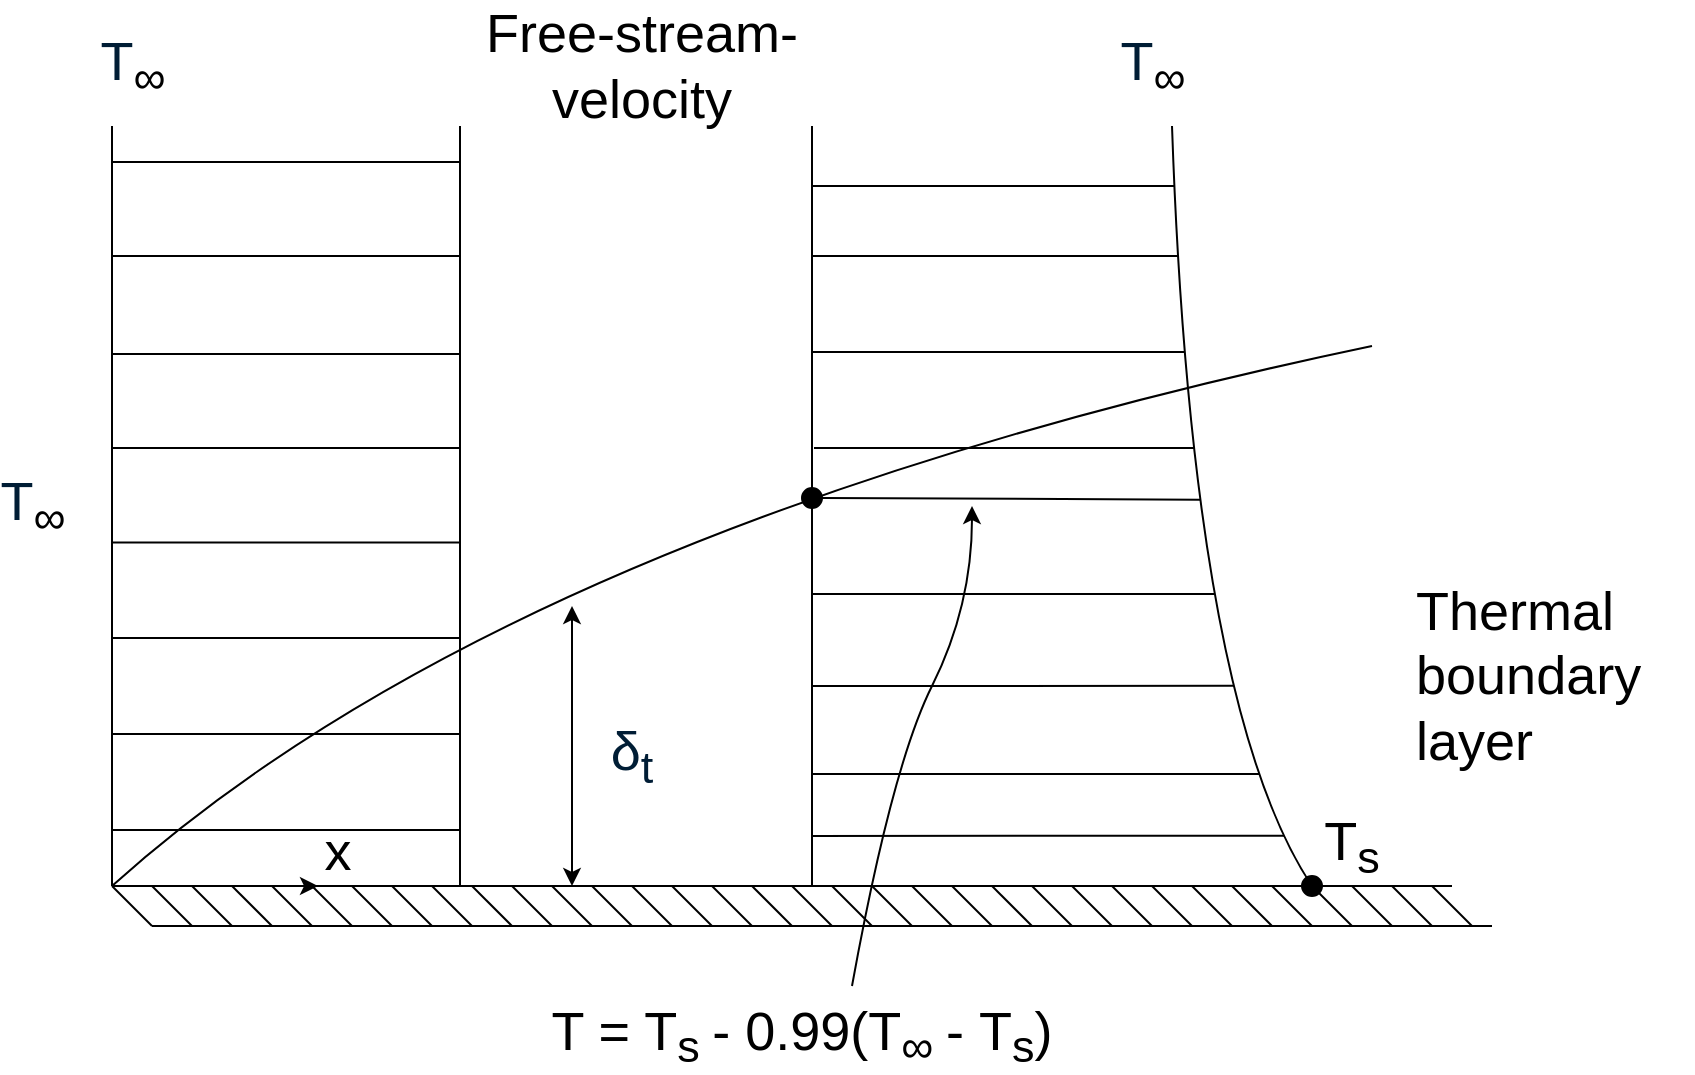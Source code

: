<mxfile version="26.2.8">
  <diagram name="Page-1" id="enkoXHK_hNl_OuBuf8Rj">
    <mxGraphModel dx="1276" dy="575" grid="0" gridSize="10" guides="1" tooltips="1" connect="1" arrows="1" fold="1" page="0" pageScale="1" pageWidth="827" pageHeight="1169" math="0" shadow="0">
      <root>
        <mxCell id="0" />
        <mxCell id="1" parent="0" />
        <mxCell id="KzNhbVtvtu-OdBiYRIAu-2" value="" style="endArrow=none;html=1;rounded=0;" parent="1" edge="1">
          <mxGeometry width="50" height="50" relative="1" as="geometry">
            <mxPoint x="40" y="680" as="sourcePoint" />
            <mxPoint x="40" y="300" as="targetPoint" />
          </mxGeometry>
        </mxCell>
        <mxCell id="KzNhbVtvtu-OdBiYRIAu-3" value="" style="endArrow=none;html=1;rounded=0;" parent="1" edge="1">
          <mxGeometry width="50" height="50" relative="1" as="geometry">
            <mxPoint x="214" y="680" as="sourcePoint" />
            <mxPoint x="214" y="300" as="targetPoint" />
          </mxGeometry>
        </mxCell>
        <mxCell id="KzNhbVtvtu-OdBiYRIAu-4" value="" style="endArrow=none;html=1;rounded=0;" parent="1" edge="1">
          <mxGeometry width="50" height="50" relative="1" as="geometry">
            <mxPoint x="40" y="680" as="sourcePoint" />
            <mxPoint x="710" y="680" as="targetPoint" />
          </mxGeometry>
        </mxCell>
        <mxCell id="KzNhbVtvtu-OdBiYRIAu-5" value="" style="endArrow=none;html=1;rounded=0;" parent="1" edge="1">
          <mxGeometry width="50" height="50" relative="1" as="geometry">
            <mxPoint x="60" y="700" as="sourcePoint" />
            <mxPoint x="730" y="700" as="targetPoint" />
          </mxGeometry>
        </mxCell>
        <mxCell id="KzNhbVtvtu-OdBiYRIAu-6" value="" style="endArrow=none;html=1;rounded=0;" parent="1" edge="1">
          <mxGeometry width="50" height="50" relative="1" as="geometry">
            <mxPoint x="40" y="680" as="sourcePoint" />
            <mxPoint x="60" y="700" as="targetPoint" />
          </mxGeometry>
        </mxCell>
        <mxCell id="KzNhbVtvtu-OdBiYRIAu-7" value="" style="endArrow=none;html=1;rounded=0;" parent="1" edge="1">
          <mxGeometry width="50" height="50" relative="1" as="geometry">
            <mxPoint x="60" y="680" as="sourcePoint" />
            <mxPoint x="80" y="700" as="targetPoint" />
          </mxGeometry>
        </mxCell>
        <mxCell id="KzNhbVtvtu-OdBiYRIAu-8" value="" style="endArrow=none;html=1;rounded=0;" parent="1" edge="1">
          <mxGeometry width="50" height="50" relative="1" as="geometry">
            <mxPoint x="80" y="680" as="sourcePoint" />
            <mxPoint x="100" y="700" as="targetPoint" />
          </mxGeometry>
        </mxCell>
        <mxCell id="KzNhbVtvtu-OdBiYRIAu-9" value="" style="endArrow=none;html=1;rounded=0;" parent="1" edge="1">
          <mxGeometry width="50" height="50" relative="1" as="geometry">
            <mxPoint x="100" y="680" as="sourcePoint" />
            <mxPoint x="120" y="700" as="targetPoint" />
          </mxGeometry>
        </mxCell>
        <mxCell id="KzNhbVtvtu-OdBiYRIAu-10" value="" style="endArrow=none;html=1;rounded=0;" parent="1" edge="1">
          <mxGeometry width="50" height="50" relative="1" as="geometry">
            <mxPoint x="120" y="680" as="sourcePoint" />
            <mxPoint x="140" y="700" as="targetPoint" />
          </mxGeometry>
        </mxCell>
        <mxCell id="KzNhbVtvtu-OdBiYRIAu-11" value="" style="endArrow=none;html=1;rounded=0;" parent="1" edge="1">
          <mxGeometry width="50" height="50" relative="1" as="geometry">
            <mxPoint x="140" y="680" as="sourcePoint" />
            <mxPoint x="160" y="700" as="targetPoint" />
          </mxGeometry>
        </mxCell>
        <mxCell id="KzNhbVtvtu-OdBiYRIAu-12" value="" style="endArrow=none;html=1;rounded=0;" parent="1" edge="1">
          <mxGeometry width="50" height="50" relative="1" as="geometry">
            <mxPoint x="160" y="680" as="sourcePoint" />
            <mxPoint x="180" y="700" as="targetPoint" />
          </mxGeometry>
        </mxCell>
        <mxCell id="KzNhbVtvtu-OdBiYRIAu-13" value="" style="endArrow=none;html=1;rounded=0;" parent="1" edge="1">
          <mxGeometry width="50" height="50" relative="1" as="geometry">
            <mxPoint x="180" y="680" as="sourcePoint" />
            <mxPoint x="200" y="700" as="targetPoint" />
          </mxGeometry>
        </mxCell>
        <mxCell id="KzNhbVtvtu-OdBiYRIAu-14" value="" style="endArrow=none;html=1;rounded=0;" parent="1" edge="1">
          <mxGeometry width="50" height="50" relative="1" as="geometry">
            <mxPoint x="200" y="680" as="sourcePoint" />
            <mxPoint x="220" y="700" as="targetPoint" />
          </mxGeometry>
        </mxCell>
        <mxCell id="KzNhbVtvtu-OdBiYRIAu-15" value="" style="endArrow=none;html=1;rounded=0;" parent="1" edge="1">
          <mxGeometry width="50" height="50" relative="1" as="geometry">
            <mxPoint x="220" y="680" as="sourcePoint" />
            <mxPoint x="240" y="700" as="targetPoint" />
          </mxGeometry>
        </mxCell>
        <mxCell id="KzNhbVtvtu-OdBiYRIAu-16" value="" style="endArrow=none;html=1;rounded=0;" parent="1" edge="1">
          <mxGeometry width="50" height="50" relative="1" as="geometry">
            <mxPoint x="240" y="680" as="sourcePoint" />
            <mxPoint x="260" y="700" as="targetPoint" />
          </mxGeometry>
        </mxCell>
        <mxCell id="KzNhbVtvtu-OdBiYRIAu-17" value="" style="endArrow=none;html=1;rounded=0;" parent="1" edge="1">
          <mxGeometry width="50" height="50" relative="1" as="geometry">
            <mxPoint x="260" y="680" as="sourcePoint" />
            <mxPoint x="280" y="700" as="targetPoint" />
          </mxGeometry>
        </mxCell>
        <mxCell id="KzNhbVtvtu-OdBiYRIAu-18" value="" style="endArrow=none;html=1;rounded=0;" parent="1" edge="1">
          <mxGeometry width="50" height="50" relative="1" as="geometry">
            <mxPoint x="280" y="680" as="sourcePoint" />
            <mxPoint x="300" y="700" as="targetPoint" />
          </mxGeometry>
        </mxCell>
        <mxCell id="KzNhbVtvtu-OdBiYRIAu-19" value="" style="endArrow=none;html=1;rounded=0;" parent="1" edge="1">
          <mxGeometry width="50" height="50" relative="1" as="geometry">
            <mxPoint x="300" y="680" as="sourcePoint" />
            <mxPoint x="320" y="700" as="targetPoint" />
          </mxGeometry>
        </mxCell>
        <mxCell id="KzNhbVtvtu-OdBiYRIAu-20" value="" style="endArrow=none;html=1;rounded=0;" parent="1" edge="1">
          <mxGeometry width="50" height="50" relative="1" as="geometry">
            <mxPoint x="320" y="680" as="sourcePoint" />
            <mxPoint x="340" y="700" as="targetPoint" />
          </mxGeometry>
        </mxCell>
        <mxCell id="KzNhbVtvtu-OdBiYRIAu-21" value="" style="endArrow=none;html=1;rounded=0;" parent="1" edge="1">
          <mxGeometry width="50" height="50" relative="1" as="geometry">
            <mxPoint x="340" y="680" as="sourcePoint" />
            <mxPoint x="360" y="700" as="targetPoint" />
          </mxGeometry>
        </mxCell>
        <mxCell id="KzNhbVtvtu-OdBiYRIAu-22" value="" style="endArrow=none;html=1;rounded=0;" parent="1" edge="1">
          <mxGeometry width="50" height="50" relative="1" as="geometry">
            <mxPoint x="360" y="680" as="sourcePoint" />
            <mxPoint x="380" y="700" as="targetPoint" />
          </mxGeometry>
        </mxCell>
        <mxCell id="KzNhbVtvtu-OdBiYRIAu-23" value="" style="endArrow=none;html=1;rounded=0;" parent="1" edge="1">
          <mxGeometry width="50" height="50" relative="1" as="geometry">
            <mxPoint x="380" y="680" as="sourcePoint" />
            <mxPoint x="400" y="700" as="targetPoint" />
          </mxGeometry>
        </mxCell>
        <mxCell id="KzNhbVtvtu-OdBiYRIAu-24" value="" style="endArrow=none;html=1;rounded=0;" parent="1" edge="1">
          <mxGeometry width="50" height="50" relative="1" as="geometry">
            <mxPoint x="400" y="680" as="sourcePoint" />
            <mxPoint x="420" y="700" as="targetPoint" />
          </mxGeometry>
        </mxCell>
        <mxCell id="KzNhbVtvtu-OdBiYRIAu-25" value="" style="endArrow=none;html=1;rounded=0;" parent="1" edge="1">
          <mxGeometry width="50" height="50" relative="1" as="geometry">
            <mxPoint x="420" y="680" as="sourcePoint" />
            <mxPoint x="440" y="700" as="targetPoint" />
          </mxGeometry>
        </mxCell>
        <mxCell id="KzNhbVtvtu-OdBiYRIAu-26" value="" style="endArrow=none;html=1;rounded=0;" parent="1" edge="1">
          <mxGeometry width="50" height="50" relative="1" as="geometry">
            <mxPoint x="440" y="680" as="sourcePoint" />
            <mxPoint x="460" y="700" as="targetPoint" />
          </mxGeometry>
        </mxCell>
        <mxCell id="KzNhbVtvtu-OdBiYRIAu-27" value="" style="endArrow=none;html=1;rounded=0;" parent="1" edge="1">
          <mxGeometry width="50" height="50" relative="1" as="geometry">
            <mxPoint x="460" y="680" as="sourcePoint" />
            <mxPoint x="480" y="700" as="targetPoint" />
          </mxGeometry>
        </mxCell>
        <mxCell id="KzNhbVtvtu-OdBiYRIAu-28" value="" style="endArrow=none;html=1;rounded=0;" parent="1" edge="1">
          <mxGeometry width="50" height="50" relative="1" as="geometry">
            <mxPoint x="480" y="680" as="sourcePoint" />
            <mxPoint x="500" y="700" as="targetPoint" />
          </mxGeometry>
        </mxCell>
        <mxCell id="KzNhbVtvtu-OdBiYRIAu-29" value="" style="endArrow=none;html=1;rounded=0;" parent="1" edge="1">
          <mxGeometry width="50" height="50" relative="1" as="geometry">
            <mxPoint x="500" y="680" as="sourcePoint" />
            <mxPoint x="520" y="700" as="targetPoint" />
          </mxGeometry>
        </mxCell>
        <mxCell id="KzNhbVtvtu-OdBiYRIAu-30" value="" style="endArrow=none;html=1;rounded=0;" parent="1" edge="1">
          <mxGeometry width="50" height="50" relative="1" as="geometry">
            <mxPoint x="520" y="680" as="sourcePoint" />
            <mxPoint x="540" y="700" as="targetPoint" />
          </mxGeometry>
        </mxCell>
        <mxCell id="KzNhbVtvtu-OdBiYRIAu-31" value="" style="endArrow=none;html=1;rounded=0;" parent="1" edge="1">
          <mxGeometry width="50" height="50" relative="1" as="geometry">
            <mxPoint x="540" y="680" as="sourcePoint" />
            <mxPoint x="560" y="700" as="targetPoint" />
          </mxGeometry>
        </mxCell>
        <mxCell id="KzNhbVtvtu-OdBiYRIAu-32" value="" style="endArrow=none;html=1;rounded=0;" parent="1" edge="1">
          <mxGeometry width="50" height="50" relative="1" as="geometry">
            <mxPoint x="560" y="680" as="sourcePoint" />
            <mxPoint x="580" y="700" as="targetPoint" />
          </mxGeometry>
        </mxCell>
        <mxCell id="KzNhbVtvtu-OdBiYRIAu-33" value="" style="endArrow=none;html=1;rounded=0;" parent="1" edge="1">
          <mxGeometry width="50" height="50" relative="1" as="geometry">
            <mxPoint x="580" y="680" as="sourcePoint" />
            <mxPoint x="600" y="700" as="targetPoint" />
          </mxGeometry>
        </mxCell>
        <mxCell id="KzNhbVtvtu-OdBiYRIAu-34" value="" style="endArrow=none;html=1;rounded=0;" parent="1" edge="1">
          <mxGeometry width="50" height="50" relative="1" as="geometry">
            <mxPoint x="600" y="680" as="sourcePoint" />
            <mxPoint x="620" y="700" as="targetPoint" />
          </mxGeometry>
        </mxCell>
        <mxCell id="KzNhbVtvtu-OdBiYRIAu-35" value="" style="endArrow=none;html=1;rounded=0;" parent="1" edge="1">
          <mxGeometry width="50" height="50" relative="1" as="geometry">
            <mxPoint x="620" y="680" as="sourcePoint" />
            <mxPoint x="640" y="700" as="targetPoint" />
          </mxGeometry>
        </mxCell>
        <mxCell id="KzNhbVtvtu-OdBiYRIAu-36" value="" style="endArrow=none;html=1;rounded=0;" parent="1" edge="1">
          <mxGeometry width="50" height="50" relative="1" as="geometry">
            <mxPoint x="640" y="680" as="sourcePoint" />
            <mxPoint x="660" y="700" as="targetPoint" />
          </mxGeometry>
        </mxCell>
        <mxCell id="KzNhbVtvtu-OdBiYRIAu-37" value="" style="endArrow=none;html=1;rounded=0;" parent="1" edge="1">
          <mxGeometry width="50" height="50" relative="1" as="geometry">
            <mxPoint x="660" y="680" as="sourcePoint" />
            <mxPoint x="680" y="700" as="targetPoint" />
          </mxGeometry>
        </mxCell>
        <mxCell id="KzNhbVtvtu-OdBiYRIAu-38" value="" style="endArrow=none;html=1;rounded=0;" parent="1" edge="1">
          <mxGeometry width="50" height="50" relative="1" as="geometry">
            <mxPoint x="680" y="680" as="sourcePoint" />
            <mxPoint x="700" y="700" as="targetPoint" />
          </mxGeometry>
        </mxCell>
        <mxCell id="KzNhbVtvtu-OdBiYRIAu-39" value="" style="endArrow=none;html=1;rounded=0;" parent="1" edge="1">
          <mxGeometry width="50" height="50" relative="1" as="geometry">
            <mxPoint x="700" y="680" as="sourcePoint" />
            <mxPoint x="720" y="700" as="targetPoint" />
          </mxGeometry>
        </mxCell>
        <mxCell id="KzNhbVtvtu-OdBiYRIAu-41" value="" style="endArrow=none;html=1;rounded=0;" parent="1" edge="1">
          <mxGeometry width="50" height="50" relative="1" as="geometry">
            <mxPoint x="40" y="318" as="sourcePoint" />
            <mxPoint x="214" y="318" as="targetPoint" />
          </mxGeometry>
        </mxCell>
        <mxCell id="KzNhbVtvtu-OdBiYRIAu-42" value="" style="endArrow=none;html=1;rounded=0;" parent="1" edge="1">
          <mxGeometry width="50" height="50" relative="1" as="geometry">
            <mxPoint x="40" y="365" as="sourcePoint" />
            <mxPoint x="214" y="365" as="targetPoint" />
          </mxGeometry>
        </mxCell>
        <mxCell id="KzNhbVtvtu-OdBiYRIAu-43" value="" style="endArrow=none;html=1;rounded=0;" parent="1" edge="1">
          <mxGeometry width="50" height="50" relative="1" as="geometry">
            <mxPoint x="40" y="414" as="sourcePoint" />
            <mxPoint x="214" y="414" as="targetPoint" />
          </mxGeometry>
        </mxCell>
        <mxCell id="KzNhbVtvtu-OdBiYRIAu-44" value="" style="endArrow=none;html=1;rounded=0;" parent="1" edge="1">
          <mxGeometry width="50" height="50" relative="1" as="geometry">
            <mxPoint x="40" y="461" as="sourcePoint" />
            <mxPoint x="214" y="461" as="targetPoint" />
          </mxGeometry>
        </mxCell>
        <mxCell id="KzNhbVtvtu-OdBiYRIAu-45" value="" style="endArrow=none;html=1;rounded=0;" parent="1" edge="1">
          <mxGeometry width="50" height="50" relative="1" as="geometry">
            <mxPoint x="40" y="508.26" as="sourcePoint" />
            <mxPoint x="214" y="508.26" as="targetPoint" />
          </mxGeometry>
        </mxCell>
        <mxCell id="KzNhbVtvtu-OdBiYRIAu-46" value="" style="endArrow=none;html=1;rounded=0;" parent="1" edge="1">
          <mxGeometry width="50" height="50" relative="1" as="geometry">
            <mxPoint x="40" y="556" as="sourcePoint" />
            <mxPoint x="214" y="556" as="targetPoint" />
          </mxGeometry>
        </mxCell>
        <mxCell id="KzNhbVtvtu-OdBiYRIAu-47" value="" style="endArrow=none;html=1;rounded=0;" parent="1" edge="1">
          <mxGeometry width="50" height="50" relative="1" as="geometry">
            <mxPoint x="40" y="604" as="sourcePoint" />
            <mxPoint x="214" y="604" as="targetPoint" />
          </mxGeometry>
        </mxCell>
        <mxCell id="KzNhbVtvtu-OdBiYRIAu-48" value="" style="endArrow=none;html=1;rounded=0;" parent="1" edge="1">
          <mxGeometry width="50" height="50" relative="1" as="geometry">
            <mxPoint x="40" y="652" as="sourcePoint" />
            <mxPoint x="214" y="652" as="targetPoint" />
          </mxGeometry>
        </mxCell>
        <mxCell id="KzNhbVtvtu-OdBiYRIAu-50" value="" style="endArrow=none;html=1;rounded=0;" parent="1" source="BpvmpLQq6f-2YsPC9vpn-24" edge="1">
          <mxGeometry width="50" height="50" relative="1" as="geometry">
            <mxPoint x="390" y="680" as="sourcePoint" />
            <mxPoint x="390" y="300" as="targetPoint" />
          </mxGeometry>
        </mxCell>
        <mxCell id="KzNhbVtvtu-OdBiYRIAu-51" value="" style="endArrow=classic;startArrow=classic;html=1;rounded=0;" parent="1" edge="1">
          <mxGeometry width="50" height="50" relative="1" as="geometry">
            <mxPoint x="270" y="680" as="sourcePoint" />
            <mxPoint x="270" y="540" as="targetPoint" />
          </mxGeometry>
        </mxCell>
        <mxCell id="KzNhbVtvtu-OdBiYRIAu-53" value="&lt;font style=&quot;font-size: 27px;&quot;&gt;&lt;span style=&quot;color: rgb(0, 29, 53); font-family: &amp;quot;Google Sans&amp;quot;, Arial, sans-serif; text-align: start; text-wrap-mode: wrap;&quot;&gt;&lt;font style=&quot;&quot;&gt;T&lt;/font&gt;&lt;/span&gt;&lt;sub&gt;∞&lt;/sub&gt;&lt;/font&gt;" style="edgeLabel;html=1;align=center;verticalAlign=middle;resizable=0;points=[];" parent="1" vertex="1" connectable="0">
          <mxGeometry y="489.996" as="geometry" />
        </mxCell>
        <mxCell id="BpvmpLQq6f-2YsPC9vpn-2" value="&lt;font style=&quot;font-size: 27px;&quot;&gt;&lt;span style=&quot;color: rgb(0, 29, 53); font-family: &amp;quot;Google Sans&amp;quot;, Arial, sans-serif; text-align: start; text-wrap-mode: wrap;&quot;&gt;&lt;font style=&quot;&quot;&gt;T&lt;/font&gt;&lt;/span&gt;&lt;sub&gt;∞&lt;/sub&gt;&lt;/font&gt;" style="edgeLabel;html=1;align=center;verticalAlign=middle;resizable=0;points=[];" parent="1" vertex="1" connectable="0">
          <mxGeometry x="560" y="269.996" as="geometry" />
        </mxCell>
        <mxCell id="BpvmpLQq6f-2YsPC9vpn-3" value="&lt;font style=&quot;font-size: 27px;&quot;&gt;&lt;span style=&quot;color: rgb(0, 29, 53); font-family: &amp;quot;Google Sans&amp;quot;, Arial, sans-serif; text-align: start; text-wrap-mode: wrap;&quot;&gt;&lt;font style=&quot;&quot;&gt;T&lt;/font&gt;&lt;/span&gt;&lt;sub&gt;∞&lt;/sub&gt;&lt;/font&gt;" style="edgeLabel;html=1;align=center;verticalAlign=middle;resizable=0;points=[];" parent="1" vertex="1" connectable="0">
          <mxGeometry x="50" y="269.996" as="geometry" />
        </mxCell>
        <mxCell id="BpvmpLQq6f-2YsPC9vpn-5" value="&lt;font style=&quot;font-size: 27px; color: rgb(0, 0, 0);&quot;&gt;&lt;span style=&quot;font-family: &amp;quot;Google Sans&amp;quot;, Arial, sans-serif; text-align: start; background-color: rgb(255, 255, 255);&quot;&gt;&lt;font&gt;T = T&lt;/font&gt;&lt;/span&gt;&lt;sub style=&quot;text-wrap-mode: nowrap; background-color: rgb(255, 255, 255);&quot;&gt;s&amp;nbsp;&lt;/sub&gt;&lt;span style=&quot;font-family: &amp;quot;Google Sans&amp;quot;, Arial, sans-serif; text-align: start; background-color: rgb(255, 255, 255);&quot;&gt;-&amp;nbsp;&lt;/span&gt;&lt;span style=&quot;font-family: &amp;quot;Google Sans&amp;quot;, Arial, sans-serif; text-align: start; background-color: rgb(255, 255, 255);&quot;&gt;0.99(T&lt;/span&gt;&lt;sub style=&quot;text-wrap-mode: nowrap; background-color: rgb(255, 255, 255);&quot;&gt;∞&amp;nbsp;&lt;/sub&gt;&lt;span style=&quot;font-family: &amp;quot;Google Sans&amp;quot;, Arial, sans-serif; text-align: start; background-color: rgb(255, 255, 255);&quot;&gt;-&amp;nbsp;&lt;/span&gt;&lt;span style=&quot;font-family: &amp;quot;Google Sans&amp;quot;, Arial, sans-serif; text-align: start; background-color: rgb(255, 255, 255);&quot;&gt;T&lt;/span&gt;&lt;sub style=&quot;text-wrap-mode: nowrap; background-color: rgb(255, 255, 255);&quot;&gt;s&lt;/sub&gt;&lt;span style=&quot;font-family: &amp;quot;Google Sans&amp;quot;, Arial, sans-serif; text-align: start; background-color: rgb(255, 255, 255);&quot;&gt;)&lt;/span&gt;&lt;/font&gt;" style="text;html=1;align=center;verticalAlign=middle;whiteSpace=wrap;rounded=0;" parent="1" vertex="1">
          <mxGeometry x="200" y="740" width="370" height="30" as="geometry" />
        </mxCell>
        <mxCell id="BpvmpLQq6f-2YsPC9vpn-6" value="&lt;font style=&quot;font-size: 27px;&quot;&gt;Free-stream-velocity&lt;/font&gt;" style="text;html=1;align=center;verticalAlign=middle;whiteSpace=wrap;rounded=0;" parent="1" vertex="1">
          <mxGeometry x="190" y="255" width="230" height="30" as="geometry" />
        </mxCell>
        <mxCell id="BpvmpLQq6f-2YsPC9vpn-7" value="&lt;font style=&quot;font-size: 27px;&quot;&gt;Thermal&lt;/font&gt;&lt;div&gt;&lt;font style=&quot;font-size: 27px;&quot;&gt;boundary&lt;/font&gt;&lt;/div&gt;&lt;div&gt;&lt;font style=&quot;font-size: 27px;&quot;&gt;layer&lt;/font&gt;&lt;/div&gt;" style="text;html=1;align=left;verticalAlign=middle;whiteSpace=wrap;rounded=0;" parent="1" vertex="1">
          <mxGeometry x="690" y="510" width="140" height="130" as="geometry" />
        </mxCell>
        <mxCell id="BpvmpLQq6f-2YsPC9vpn-8" value="&lt;font style=&quot;font-size: 27px;&quot;&gt;T&lt;sub&gt;s&lt;/sub&gt;&lt;/font&gt;" style="text;html=1;align=center;verticalAlign=middle;whiteSpace=wrap;rounded=0;" parent="1" vertex="1">
          <mxGeometry x="630" y="645" width="60" height="30" as="geometry" />
        </mxCell>
        <mxCell id="BpvmpLQq6f-2YsPC9vpn-10" value="&lt;span style=&quot;color: rgb(0, 29, 53); font-family: &amp;quot;Google Sans&amp;quot;, Arial, sans-serif; font-size: 27px; text-align: start;&quot;&gt;δ&lt;sub&gt;t&lt;/sub&gt;&lt;/span&gt;" style="text;html=1;align=center;verticalAlign=middle;whiteSpace=wrap;rounded=0;" parent="1" vertex="1">
          <mxGeometry x="270" y="600" width="60" height="30" as="geometry" />
        </mxCell>
        <mxCell id="BpvmpLQq6f-2YsPC9vpn-11" value="" style="endArrow=none;html=1;rounded=0;curved=1;" parent="1" edge="1">
          <mxGeometry width="50" height="50" relative="1" as="geometry">
            <mxPoint x="40" y="680" as="sourcePoint" />
            <mxPoint x="670" y="410" as="targetPoint" />
            <Array as="points">
              <mxPoint x="240" y="500" />
            </Array>
          </mxGeometry>
        </mxCell>
        <mxCell id="BpvmpLQq6f-2YsPC9vpn-12" value="" style="endArrow=none;html=1;rounded=0;curved=1;" parent="1" edge="1">
          <mxGeometry width="50" height="50" relative="1" as="geometry">
            <mxPoint x="640" y="680" as="sourcePoint" />
            <mxPoint x="570" y="300" as="targetPoint" />
            <Array as="points">
              <mxPoint x="580" y="590" />
            </Array>
          </mxGeometry>
        </mxCell>
        <mxCell id="BpvmpLQq6f-2YsPC9vpn-14" value="" style="endArrow=none;html=1;rounded=0;" parent="1" edge="1">
          <mxGeometry width="50" height="50" relative="1" as="geometry">
            <mxPoint x="390" y="330" as="sourcePoint" />
            <mxPoint x="571" y="330" as="targetPoint" />
          </mxGeometry>
        </mxCell>
        <mxCell id="BpvmpLQq6f-2YsPC9vpn-15" value="" style="endArrow=none;html=1;rounded=0;" parent="1" edge="1">
          <mxGeometry width="50" height="50" relative="1" as="geometry">
            <mxPoint x="390" y="365" as="sourcePoint" />
            <mxPoint x="573" y="365" as="targetPoint" />
          </mxGeometry>
        </mxCell>
        <mxCell id="BpvmpLQq6f-2YsPC9vpn-16" value="" style="endArrow=none;html=1;rounded=0;" parent="1" edge="1">
          <mxGeometry width="50" height="50" relative="1" as="geometry">
            <mxPoint x="390" y="413" as="sourcePoint" />
            <mxPoint x="576" y="413" as="targetPoint" />
          </mxGeometry>
        </mxCell>
        <mxCell id="BpvmpLQq6f-2YsPC9vpn-17" value="" style="endArrow=none;html=1;rounded=0;" parent="1" edge="1">
          <mxGeometry width="50" height="50" relative="1" as="geometry">
            <mxPoint x="391" y="461" as="sourcePoint" />
            <mxPoint x="581" y="461" as="targetPoint" />
          </mxGeometry>
        </mxCell>
        <mxCell id="BpvmpLQq6f-2YsPC9vpn-18" value="" style="endArrow=none;html=1;rounded=0;exitX=1;exitY=0.5;exitDx=0;exitDy=0;" parent="1" source="BpvmpLQq6f-2YsPC9vpn-24" edge="1">
          <mxGeometry width="50" height="50" relative="1" as="geometry">
            <mxPoint x="416" y="487" as="sourcePoint" />
            <mxPoint x="584" y="486.84" as="targetPoint" />
          </mxGeometry>
        </mxCell>
        <mxCell id="BpvmpLQq6f-2YsPC9vpn-19" value="" style="endArrow=none;html=1;rounded=0;" parent="1" edge="1">
          <mxGeometry width="50" height="50" relative="1" as="geometry">
            <mxPoint x="390" y="534" as="sourcePoint" />
            <mxPoint x="591" y="534" as="targetPoint" />
          </mxGeometry>
        </mxCell>
        <mxCell id="BpvmpLQq6f-2YsPC9vpn-20" value="" style="endArrow=none;html=1;rounded=0;" parent="1" edge="1">
          <mxGeometry width="50" height="50" relative="1" as="geometry">
            <mxPoint x="390" y="580" as="sourcePoint" />
            <mxPoint x="601" y="579.92" as="targetPoint" />
          </mxGeometry>
        </mxCell>
        <mxCell id="BpvmpLQq6f-2YsPC9vpn-21" value="" style="endArrow=none;html=1;rounded=0;" parent="1" edge="1">
          <mxGeometry width="50" height="50" relative="1" as="geometry">
            <mxPoint x="390" y="624" as="sourcePoint" />
            <mxPoint x="614" y="624" as="targetPoint" />
          </mxGeometry>
        </mxCell>
        <mxCell id="BpvmpLQq6f-2YsPC9vpn-22" value="" style="endArrow=none;html=1;rounded=0;" parent="1" edge="1">
          <mxGeometry width="50" height="50" relative="1" as="geometry">
            <mxPoint x="390" y="655" as="sourcePoint" />
            <mxPoint x="626" y="654.83" as="targetPoint" />
          </mxGeometry>
        </mxCell>
        <mxCell id="BpvmpLQq6f-2YsPC9vpn-23" value="" style="endArrow=classic;html=1;rounded=0;curved=1;" parent="1" edge="1">
          <mxGeometry width="50" height="50" relative="1" as="geometry">
            <mxPoint x="410" y="730" as="sourcePoint" />
            <mxPoint x="470" y="490" as="targetPoint" />
            <Array as="points">
              <mxPoint x="430" y="620" />
              <mxPoint x="470" y="540" />
            </Array>
          </mxGeometry>
        </mxCell>
        <mxCell id="BpvmpLQq6f-2YsPC9vpn-25" value="" style="endArrow=none;html=1;rounded=0;" parent="1" target="BpvmpLQq6f-2YsPC9vpn-24" edge="1">
          <mxGeometry width="50" height="50" relative="1" as="geometry">
            <mxPoint x="390" y="680" as="sourcePoint" />
            <mxPoint x="390" y="300" as="targetPoint" />
          </mxGeometry>
        </mxCell>
        <mxCell id="BpvmpLQq6f-2YsPC9vpn-24" value="" style="ellipse;whiteSpace=wrap;html=1;aspect=fixed;fillColor=#000000;" parent="1" vertex="1">
          <mxGeometry x="385" y="481" width="10" height="10" as="geometry" />
        </mxCell>
        <mxCell id="BpvmpLQq6f-2YsPC9vpn-26" value="" style="ellipse;whiteSpace=wrap;html=1;aspect=fixed;fillColor=#000000;" parent="1" vertex="1">
          <mxGeometry x="635" y="675" width="10" height="10" as="geometry" />
        </mxCell>
        <mxCell id="BpvmpLQq6f-2YsPC9vpn-27" value="" style="endArrow=classic;html=1;rounded=0;" parent="1" edge="1">
          <mxGeometry width="50" height="50" relative="1" as="geometry">
            <mxPoint x="40" y="680" as="sourcePoint" />
            <mxPoint x="143" y="680" as="targetPoint" />
          </mxGeometry>
        </mxCell>
        <mxCell id="BpvmpLQq6f-2YsPC9vpn-29" value="" style="endArrow=none;html=1;rounded=0;" parent="1" edge="1">
          <mxGeometry width="50" height="50" relative="1" as="geometry">
            <mxPoint x="40" y="652" as="sourcePoint" />
            <mxPoint x="40" y="652" as="targetPoint" />
          </mxGeometry>
        </mxCell>
        <mxCell id="U74PGerzhOz4iTk-x-gG-2" value="&lt;font style=&quot;font-size: 27px;&quot;&gt;x&lt;/font&gt;" style="text;html=1;align=center;verticalAlign=middle;whiteSpace=wrap;rounded=0;" parent="1" vertex="1">
          <mxGeometry x="123" y="648" width="60" height="30" as="geometry" />
        </mxCell>
      </root>
    </mxGraphModel>
  </diagram>
</mxfile>
